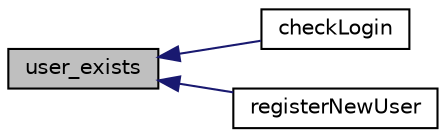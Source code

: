 digraph "user_exists"
{
  edge [fontname="Helvetica",fontsize="10",labelfontname="Helvetica",labelfontsize="10"];
  node [fontname="Helvetica",fontsize="10",shape=record];
  rankdir="LR";
  Node7 [label="user_exists",height=0.2,width=0.4,color="black", fillcolor="grey75", style="filled", fontcolor="black"];
  Node7 -> Node8 [dir="back",color="midnightblue",fontsize="10",style="solid",fontname="Helvetica"];
  Node8 [label="checkLogin",height=0.2,width=0.4,color="black", fillcolor="white", style="filled",URL="$login_8functions_8inc_8php.html#a546bc234c9dde6443b3fd7efca444d74"];
  Node7 -> Node9 [dir="back",color="midnightblue",fontsize="10",style="solid",fontname="Helvetica"];
  Node9 [label="registerNewUser",height=0.2,width=0.4,color="black", fillcolor="white", style="filled",URL="$user_8functions_8inc_8php.html#a3984e5c469d3513e811485c9ff0156ea"];
}

